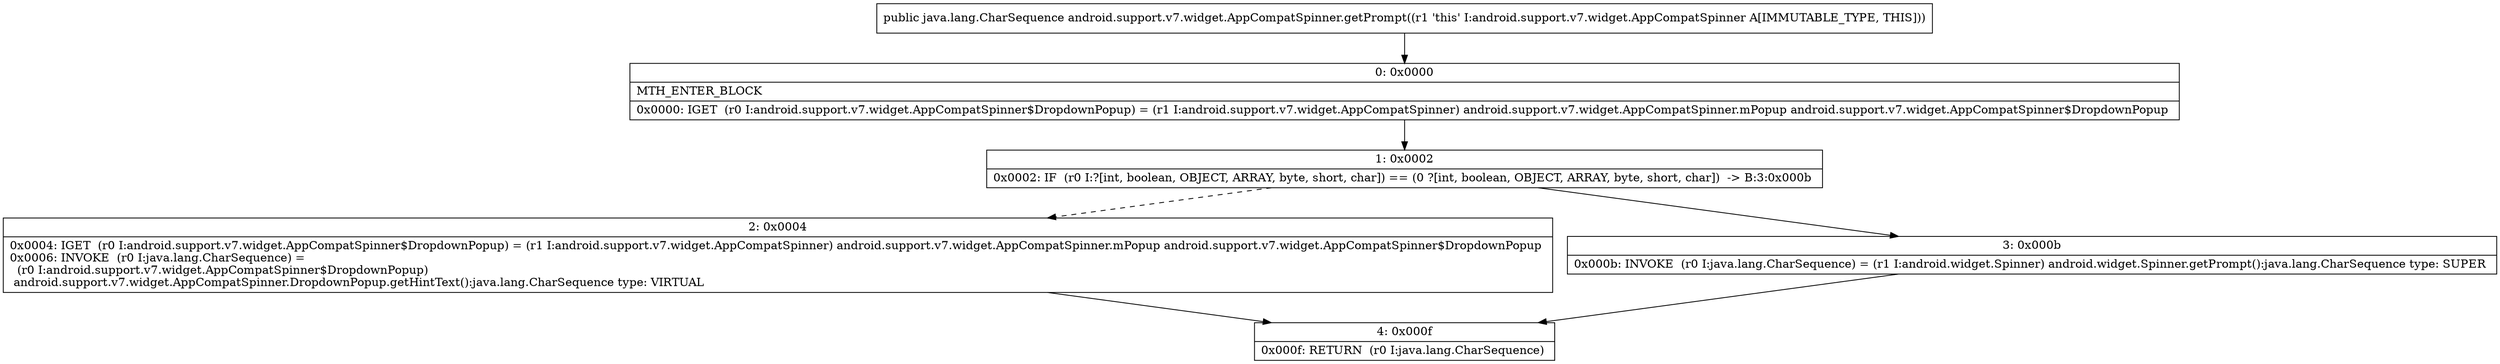 digraph "CFG forandroid.support.v7.widget.AppCompatSpinner.getPrompt()Ljava\/lang\/CharSequence;" {
Node_0 [shape=record,label="{0\:\ 0x0000|MTH_ENTER_BLOCK\l|0x0000: IGET  (r0 I:android.support.v7.widget.AppCompatSpinner$DropdownPopup) = (r1 I:android.support.v7.widget.AppCompatSpinner) android.support.v7.widget.AppCompatSpinner.mPopup android.support.v7.widget.AppCompatSpinner$DropdownPopup \l}"];
Node_1 [shape=record,label="{1\:\ 0x0002|0x0002: IF  (r0 I:?[int, boolean, OBJECT, ARRAY, byte, short, char]) == (0 ?[int, boolean, OBJECT, ARRAY, byte, short, char])  \-\> B:3:0x000b \l}"];
Node_2 [shape=record,label="{2\:\ 0x0004|0x0004: IGET  (r0 I:android.support.v7.widget.AppCompatSpinner$DropdownPopup) = (r1 I:android.support.v7.widget.AppCompatSpinner) android.support.v7.widget.AppCompatSpinner.mPopup android.support.v7.widget.AppCompatSpinner$DropdownPopup \l0x0006: INVOKE  (r0 I:java.lang.CharSequence) = \l  (r0 I:android.support.v7.widget.AppCompatSpinner$DropdownPopup)\l android.support.v7.widget.AppCompatSpinner.DropdownPopup.getHintText():java.lang.CharSequence type: VIRTUAL \l}"];
Node_3 [shape=record,label="{3\:\ 0x000b|0x000b: INVOKE  (r0 I:java.lang.CharSequence) = (r1 I:android.widget.Spinner) android.widget.Spinner.getPrompt():java.lang.CharSequence type: SUPER \l}"];
Node_4 [shape=record,label="{4\:\ 0x000f|0x000f: RETURN  (r0 I:java.lang.CharSequence) \l}"];
MethodNode[shape=record,label="{public java.lang.CharSequence android.support.v7.widget.AppCompatSpinner.getPrompt((r1 'this' I:android.support.v7.widget.AppCompatSpinner A[IMMUTABLE_TYPE, THIS])) }"];
MethodNode -> Node_0;
Node_0 -> Node_1;
Node_1 -> Node_2[style=dashed];
Node_1 -> Node_3;
Node_2 -> Node_4;
Node_3 -> Node_4;
}

